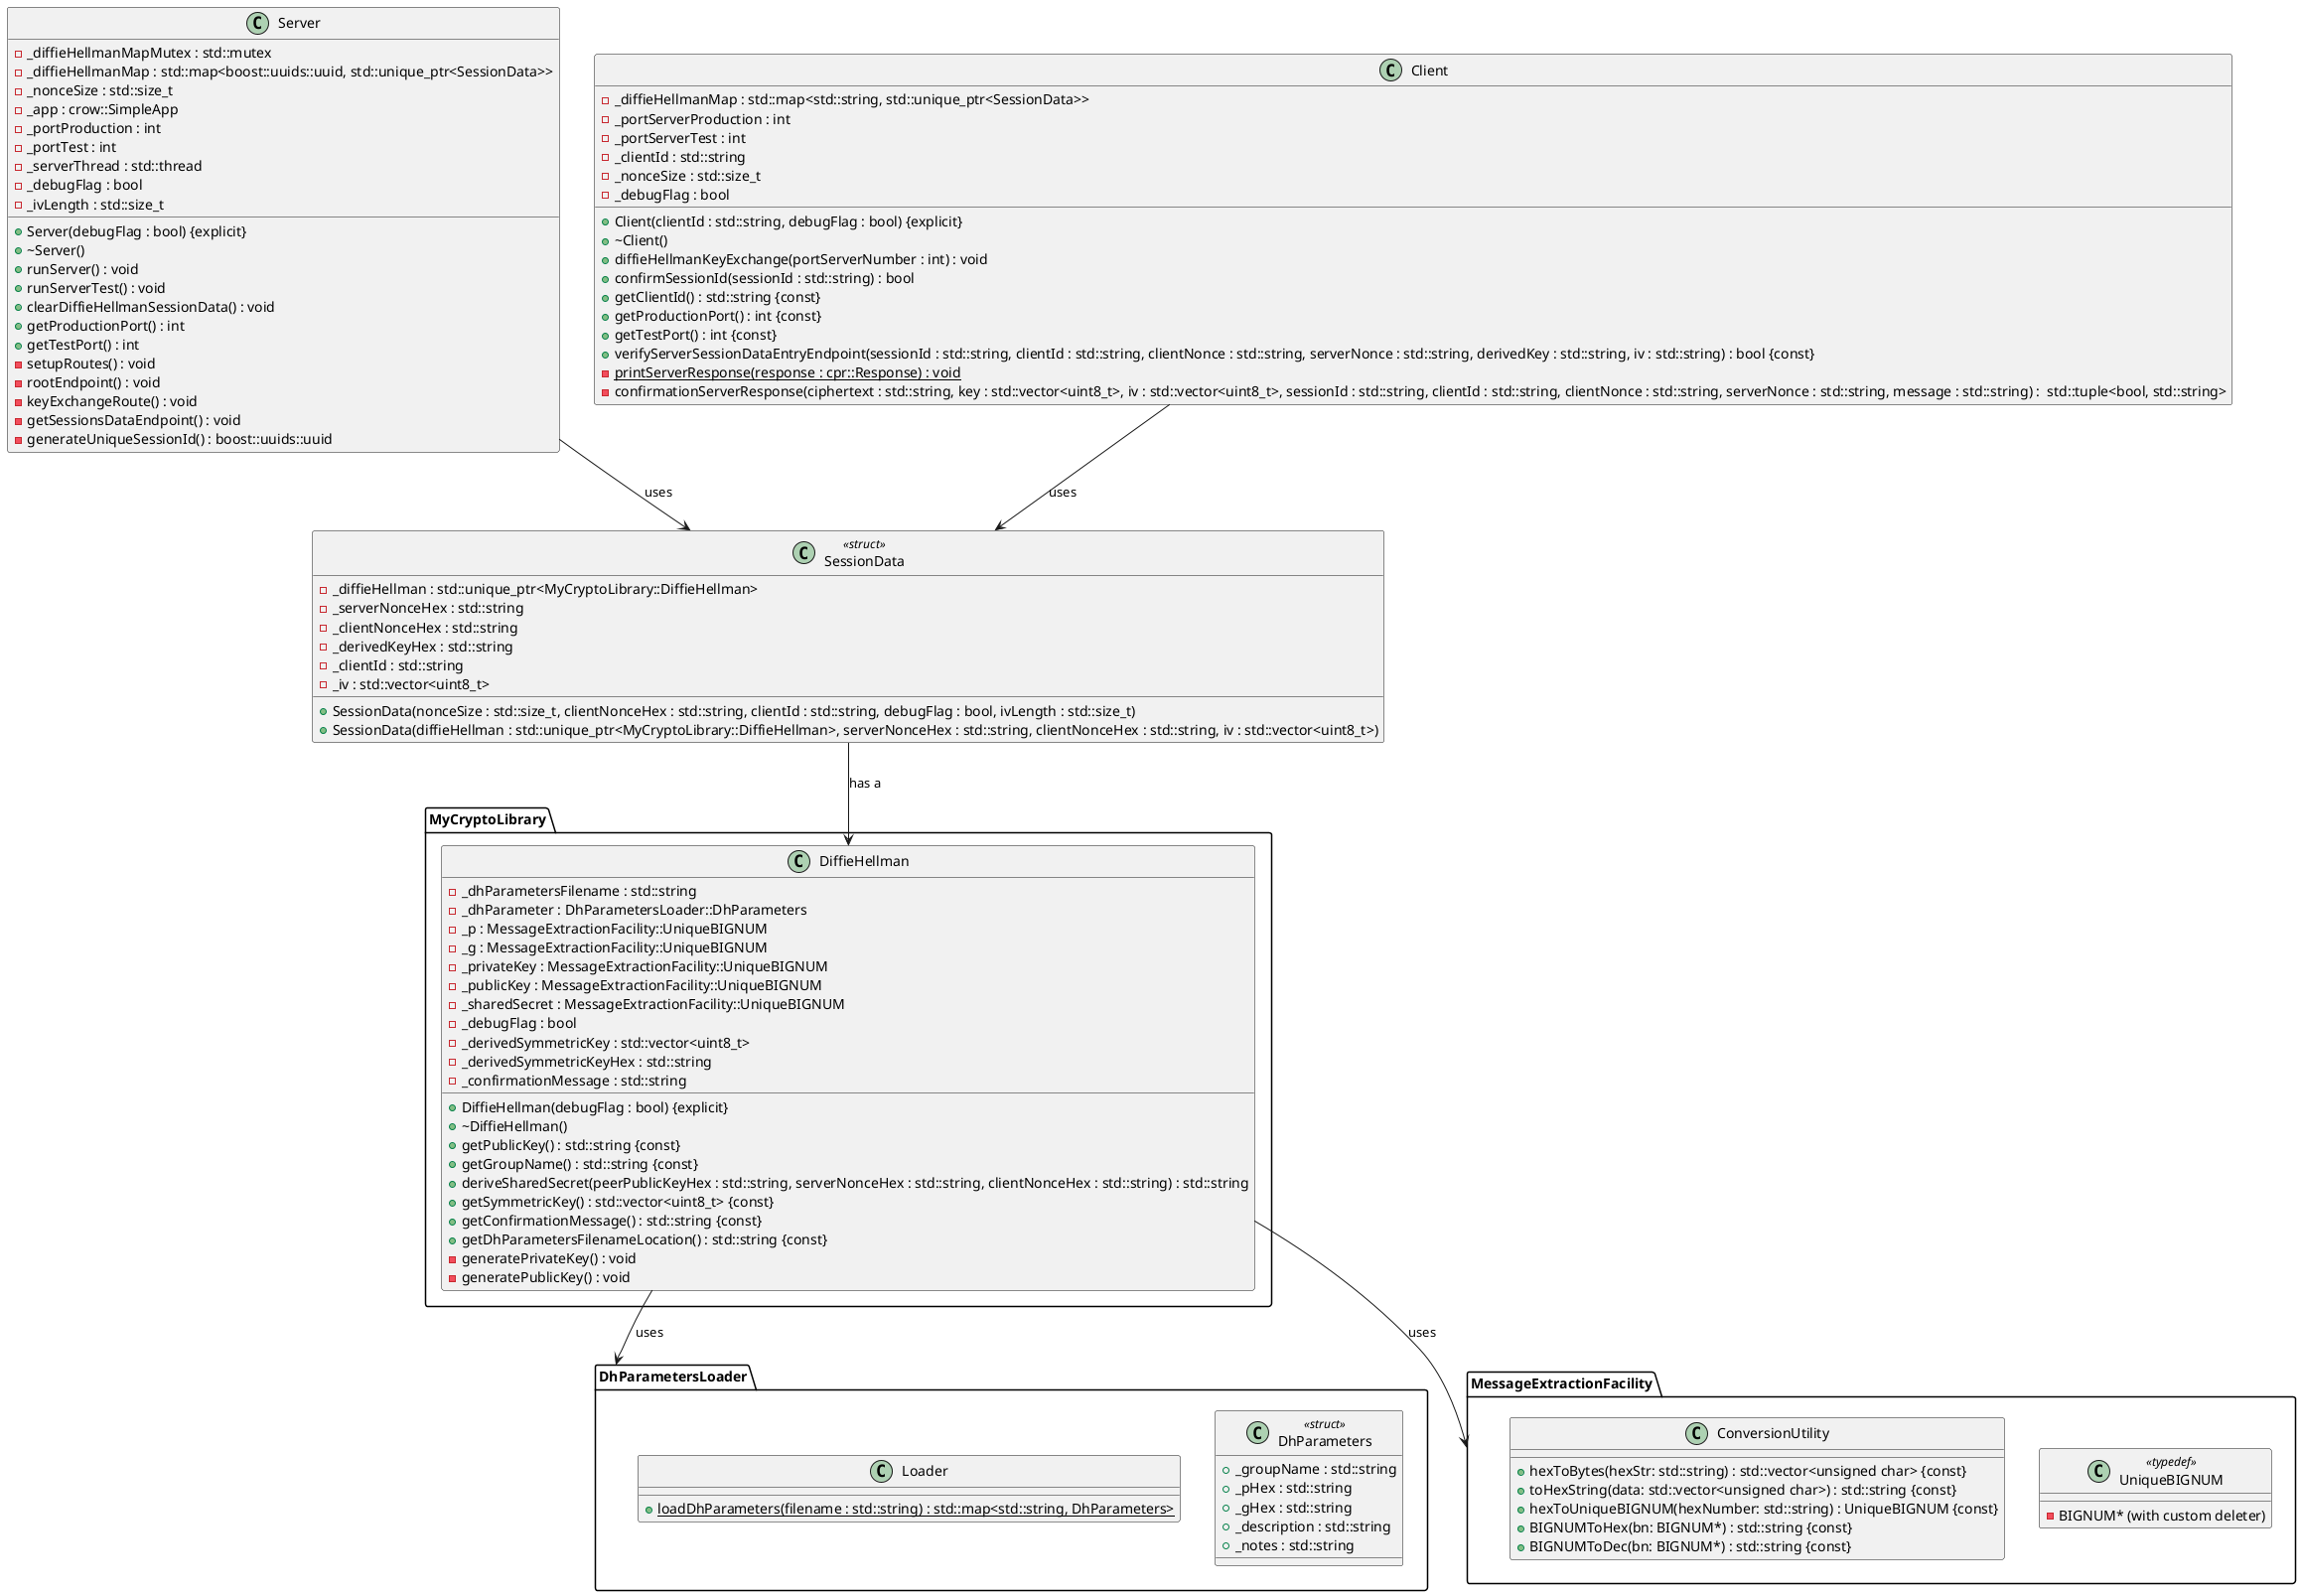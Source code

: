 @startuml

namespace DhParametersLoader {
    class DhParameters <<struct>> {
        + _groupName : std::string
        + _pHex : std::string
        + _gHex : std::string
        + _description : std::string
        + _notes : std::string
    }
    class Loader {
        {static} + loadDhParameters(filename : std::string) : std::map<std::string, DhParameters>
    }
}

namespace MyCryptoLibrary {
    class DiffieHellman {
        - _dhParametersFilename : std::string
        - _dhParameter : DhParametersLoader::DhParameters
        - _p : MessageExtractionFacility::UniqueBIGNUM
        - _g : MessageExtractionFacility::UniqueBIGNUM
        - _privateKey : MessageExtractionFacility::UniqueBIGNUM
        - _publicKey : MessageExtractionFacility::UniqueBIGNUM
        - _sharedSecret : MessageExtractionFacility::UniqueBIGNUM
        - _debugFlag : bool
        - _derivedSymmetricKey : std::vector<uint8_t>
        - _derivedSymmetricKeyHex : std::string
        - _confirmationMessage : std::string

        + DiffieHellman(debugFlag : bool) {explicit}
        + ~DiffieHellman() 
        + getPublicKey() : std::string {const}
        + getGroupName() : std::string {const}
        + deriveSharedSecret(peerPublicKeyHex : std::string, serverNonceHex : std::string, clientNonceHex : std::string) : std::string
        + getSymmetricKey() : std::vector<uint8_t> {const}
        + getConfirmationMessage() : std::string {const}
        + getDhParametersFilenameLocation() : std::string {const}
        - generatePrivateKey() : void
        - generatePublicKey() : void
    }
}

namespace MessageExtractionFacility {
  class UniqueBIGNUM <<typedef>> {
    - BIGNUM* (with custom deleter)
  }

  class ConversionUtility {
    + hexToBytes(hexStr: std::string) : std::vector<unsigned char> {const}
    + toHexString(data: std::vector<unsigned char>) : std::string {const}
    + hexToUniqueBIGNUM(hexNumber: std::string) : UniqueBIGNUM {const}
    + BIGNUMToHex(bn: BIGNUM*) : std::string {const}
    + BIGNUMToDec(bn: BIGNUM*) : std::string {const}
  }
}

class Server {
    - _diffieHellmanMapMutex : std::mutex
    - _diffieHellmanMap : std::map<boost::uuids::uuid, std::unique_ptr<SessionData>>
    - _nonceSize : std::size_t
    - _app : crow::SimpleApp
    - _portProduction : int
    - _portTest : int
    - _serverThread : std::thread
    - _debugFlag : bool
    - _ivLength : std::size_t
    
    + Server(debugFlag : bool) {explicit}
    + ~Server()
    + runServer() : void
    + runServerTest() : void
    + clearDiffieHellmanSessionData() : void
    + getProductionPort() : int
    + getTestPort() : int
    - setupRoutes() : void
    - rootEndpoint() : void
    - keyExchangeRoute() : void
    - getSessionsDataEndpoint() : void
    - generateUniqueSessionId() : boost::uuids::uuid
}

class Client {
    - _diffieHellmanMap : std::map<std::string, std::unique_ptr<SessionData>>
    - _portServerProduction : int
    - _portServerTest : int 
    - _clientId : std::string
    - _nonceSize : std::size_t
    - _debugFlag : bool

    + Client(clientId : std::string, debugFlag : bool) {explicit}
    + ~Client()
    + diffieHellmanKeyExchange(portServerNumber : int) : void
    + confirmSessionId(sessionId : std::string) : bool
    + getClientId() : std::string {const}
    + getProductionPort() : int {const}
    + getTestPort() : int {const}
    + verifyServerSessionDataEntryEndpoint(sessionId : std::string, clientId : std::string, clientNonce : std::string, serverNonce : std::string, derivedKey : std::string, iv : std::string) : bool {const}
    - printServerResponse(response : cpr::Response) : void {static}
    - confirmationServerResponse(ciphertext : std::string, key : std::vector<uint8_t>, iv : std::vector<uint8_t>, sessionId : std::string, clientId : std::string, clientNonce : std::string, serverNonce : std::string, message : std::string) :  std::tuple<bool, std::string>
}

class SessionData <<struct>> {
    - _diffieHellman : std::unique_ptr<MyCryptoLibrary::DiffieHellman>
    - _serverNonceHex : std::string
    - _clientNonceHex : std::string
    - _derivedKeyHex : std::string
    - _clientId : std::string
    - _iv : std::vector<uint8_t>

    + SessionData(nonceSize : std::size_t, clientNonceHex : std::string, clientId : std::string, debugFlag : bool, ivLength : std::size_t)
    + SessionData(diffieHellman : std::unique_ptr<MyCryptoLibrary::DiffieHellman>, serverNonceHex : std::string, clientNonceHex : std::string, iv : std::vector<uint8_t>)
}

MyCryptoLibrary.DiffieHellman --> DhParametersLoader : uses
MyCryptoLibrary.DiffieHellman --> MessageExtractionFacility : uses

Server --> SessionData : uses
Client --> SessionData : uses

SessionData --> MyCryptoLibrary.DiffieHellman : "has a"

@enduml
